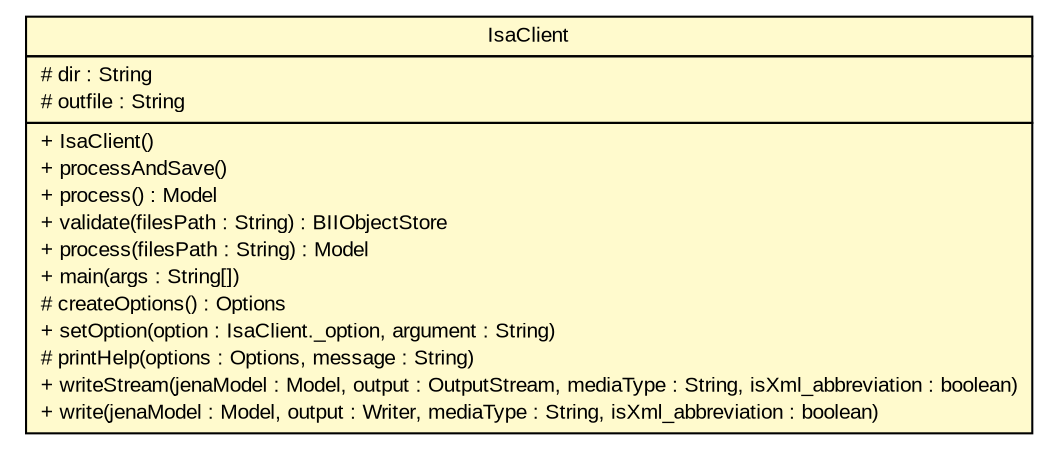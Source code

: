 #!/usr/local/bin/dot
#
# Class diagram 
# Generated by UmlGraph version 4.6 (http://www.spinellis.gr/sw/umlgraph)
#

digraph G {
	edge [fontname="arial",fontsize=10,labelfontname="arial",labelfontsize=10];
	node [fontname="arial",fontsize=10,shape=plaintext];
	// org.isa2rdf.cli.IsaClient
	c14 [label=<<table border="0" cellborder="1" cellspacing="0" cellpadding="2" port="p" bgcolor="lemonChiffon" href="./IsaClient.html">
		<tr><td><table border="0" cellspacing="0" cellpadding="1">
			<tr><td> IsaClient </td></tr>
		</table></td></tr>
		<tr><td><table border="0" cellspacing="0" cellpadding="1">
			<tr><td align="left"> # dir : String </td></tr>
			<tr><td align="left"> # outfile : String </td></tr>
		</table></td></tr>
		<tr><td><table border="0" cellspacing="0" cellpadding="1">
			<tr><td align="left"> + IsaClient() </td></tr>
			<tr><td align="left"> + processAndSave() </td></tr>
			<tr><td align="left"> + process() : Model </td></tr>
			<tr><td align="left"> + validate(filesPath : String) : BIIObjectStore </td></tr>
			<tr><td align="left"> + process(filesPath : String) : Model </td></tr>
			<tr><td align="left"> + main(args : String[]) </td></tr>
			<tr><td align="left"> # createOptions() : Options </td></tr>
			<tr><td align="left"> + setOption(option : IsaClient._option, argument : String) </td></tr>
			<tr><td align="left"> # printHelp(options : Options, message : String) </td></tr>
			<tr><td align="left"> + writeStream(jenaModel : Model, output : OutputStream, mediaType : String, isXml_abbreviation : boolean) </td></tr>
			<tr><td align="left"> + write(jenaModel : Model, output : Writer, mediaType : String, isXml_abbreviation : boolean) </td></tr>
		</table></td></tr>
		</table>>, fontname="arial", fontcolor="black", fontsize=10.0];
}

